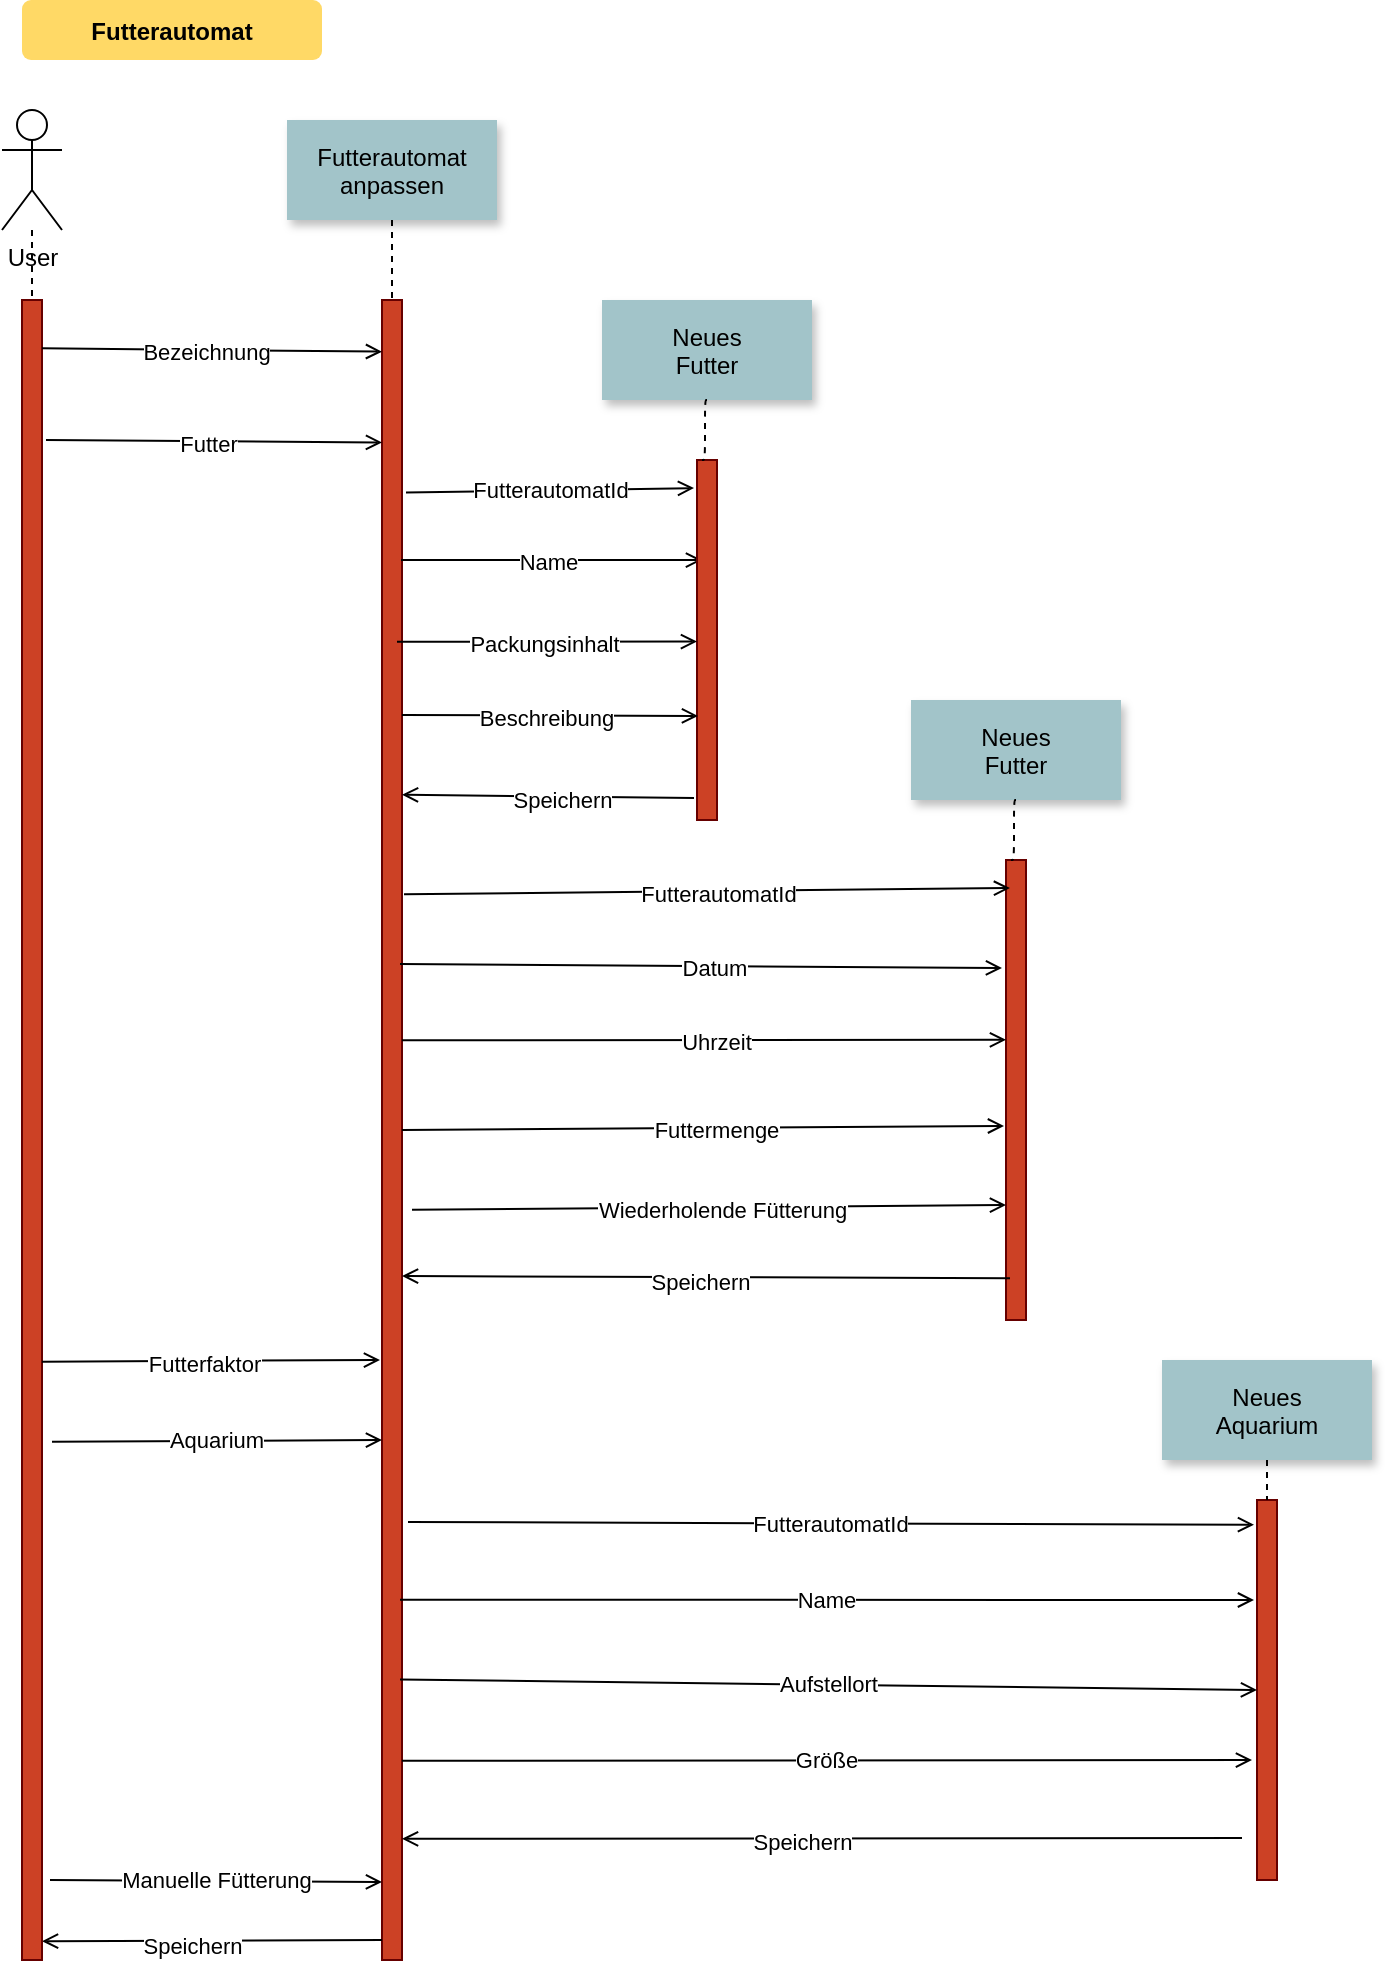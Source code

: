 <mxfile version="24.7.8">
  <diagram name="Page-1" id="9361dd3d-8414-5efd-6122-117bd74ce7a7">
    <mxGraphModel dx="2074" dy="1106" grid="1" gridSize="10" guides="1" tooltips="1" connect="1" arrows="1" fold="1" page="0" pageScale="1.5" pageWidth="826" pageHeight="1169" background="none" math="0" shadow="0">
      <root>
        <mxCell id="0" />
        <mxCell id="1" parent="0" />
        <mxCell id="2" value="" style="fillColor=#CC4125;strokeColor=#660000" parent="1" vertex="1">
          <mxGeometry x="200" y="150" width="10" height="830" as="geometry" />
        </mxCell>
        <mxCell id="4" value="Futterautomat&#xa;anpassen" style="shadow=1;fillColor=#A2C4C9;strokeColor=none" parent="1" vertex="1">
          <mxGeometry x="152.5" y="60" width="105" height="50" as="geometry" />
        </mxCell>
        <mxCell id="33" value="" style="edgeStyle=elbowEdgeStyle;elbow=horizontal;endArrow=none;dashed=1" parent="1" source="4" target="2" edge="1">
          <mxGeometry x="230.0" y="310" width="100" height="100" as="geometry">
            <mxPoint x="230.0" y="410" as="sourcePoint" />
            <mxPoint x="330" y="310" as="targetPoint" />
          </mxGeometry>
        </mxCell>
        <mxCell id="71" value="Futterautomat" style="rounded=1;fontStyle=1;fillColor=#FFD966;strokeColor=none" parent="1" vertex="1">
          <mxGeometry x="20" width="150" height="30" as="geometry" />
        </mxCell>
        <mxCell id="uQfbbPq-rYWejTnJpNVN-107" value="User&lt;div&gt;&lt;br&gt;&lt;/div&gt;" style="shape=umlActor;verticalLabelPosition=bottom;verticalAlign=top;html=1;outlineConnect=0;" vertex="1" parent="1">
          <mxGeometry x="10" y="55" width="30" height="60" as="geometry" />
        </mxCell>
        <mxCell id="uQfbbPq-rYWejTnJpNVN-109" value="" style="endArrow=open;html=1;rounded=0;exitX=0;exitY=0.979;exitDx=0;exitDy=0;exitPerimeter=0;entryX=1;entryY=0.98;entryDx=0;entryDy=0;entryPerimeter=0;endFill=0;" edge="1" parent="1">
          <mxGeometry width="50" height="50" relative="1" as="geometry">
            <mxPoint x="200" y="970" as="sourcePoint" />
            <mxPoint x="30" y="970.61" as="targetPoint" />
          </mxGeometry>
        </mxCell>
        <mxCell id="uQfbbPq-rYWejTnJpNVN-110" value="Speichern" style="edgeLabel;html=1;align=center;verticalAlign=middle;resizable=0;points=[];" vertex="1" connectable="0" parent="uQfbbPq-rYWejTnJpNVN-109">
          <mxGeometry x="0.124" y="2" relative="1" as="geometry">
            <mxPoint as="offset" />
          </mxGeometry>
        </mxCell>
        <mxCell id="uQfbbPq-rYWejTnJpNVN-112" value="" style="fillColor=#CC4125;strokeColor=#660000" vertex="1" parent="1">
          <mxGeometry x="20" y="150" width="10" height="830" as="geometry" />
        </mxCell>
        <mxCell id="uQfbbPq-rYWejTnJpNVN-116" value="" style="edgeStyle=elbowEdgeStyle;elbow=horizontal;endArrow=none;dashed=1;entryX=0.5;entryY=0;entryDx=0;entryDy=0;" edge="1" parent="1" source="uQfbbPq-rYWejTnJpNVN-107" target="uQfbbPq-rYWejTnJpNVN-112">
          <mxGeometry x="230.0" y="310" width="100" height="100" as="geometry">
            <mxPoint x="215" y="120" as="sourcePoint" />
            <mxPoint x="215" y="160" as="targetPoint" />
          </mxGeometry>
        </mxCell>
        <mxCell id="uQfbbPq-rYWejTnJpNVN-120" value="" style="endArrow=open;html=1;rounded=0;endFill=0;exitX=1.1;exitY=0.046;exitDx=0;exitDy=0;exitPerimeter=0;entryX=0.1;entryY=0.048;entryDx=0;entryDy=0;entryPerimeter=0;" edge="1" parent="1">
          <mxGeometry width="50" height="50" relative="1" as="geometry">
            <mxPoint x="30" y="174.17" as="sourcePoint" />
            <mxPoint x="200" y="175.83" as="targetPoint" />
          </mxGeometry>
        </mxCell>
        <mxCell id="uQfbbPq-rYWejTnJpNVN-121" value="Bezeichnung" style="edgeLabel;html=1;align=center;verticalAlign=middle;resizable=0;points=[];" vertex="1" connectable="0" parent="uQfbbPq-rYWejTnJpNVN-120">
          <mxGeometry x="-0.147" relative="1" as="geometry">
            <mxPoint x="9" y="1" as="offset" />
          </mxGeometry>
        </mxCell>
        <mxCell id="uQfbbPq-rYWejTnJpNVN-122" value="" style="endArrow=open;html=1;rounded=0;endFill=0;exitX=1.1;exitY=0.119;exitDx=0;exitDy=0;exitPerimeter=0;" edge="1" parent="1">
          <mxGeometry width="50" height="50" relative="1" as="geometry">
            <mxPoint x="32" y="220.0" as="sourcePoint" />
            <mxPoint x="200" y="221.23" as="targetPoint" />
          </mxGeometry>
        </mxCell>
        <mxCell id="uQfbbPq-rYWejTnJpNVN-123" value="Futter" style="edgeLabel;html=1;align=center;verticalAlign=middle;resizable=0;points=[];" vertex="1" connectable="0" parent="uQfbbPq-rYWejTnJpNVN-122">
          <mxGeometry x="-0.147" relative="1" as="geometry">
            <mxPoint x="9" y="1" as="offset" />
          </mxGeometry>
        </mxCell>
        <mxCell id="uQfbbPq-rYWejTnJpNVN-124" value="Neues&#xa;Futter" style="shadow=1;fillColor=#A2C4C9;strokeColor=none" vertex="1" parent="1">
          <mxGeometry x="310" y="150" width="105" height="50" as="geometry" />
        </mxCell>
        <mxCell id="uQfbbPq-rYWejTnJpNVN-125" value="" style="endArrow=open;html=1;rounded=0;endFill=0;exitX=1.2;exitY=0.146;exitDx=0;exitDy=0;exitPerimeter=0;entryX=0.25;entryY=0.278;entryDx=0;entryDy=0;entryPerimeter=0;" edge="1" parent="1" target="uQfbbPq-rYWejTnJpNVN-127">
          <mxGeometry width="50" height="50" relative="1" as="geometry">
            <mxPoint x="209.5" y="280.0" as="sourcePoint" />
            <mxPoint x="330" y="270" as="targetPoint" />
          </mxGeometry>
        </mxCell>
        <mxCell id="uQfbbPq-rYWejTnJpNVN-126" value="Name" style="edgeLabel;html=1;align=center;verticalAlign=middle;resizable=0;points=[];" vertex="1" connectable="0" parent="uQfbbPq-rYWejTnJpNVN-125">
          <mxGeometry x="-0.147" relative="1" as="geometry">
            <mxPoint x="9" y="1" as="offset" />
          </mxGeometry>
        </mxCell>
        <mxCell id="uQfbbPq-rYWejTnJpNVN-127" value="" style="fillColor=#CC4125;strokeColor=#660000" vertex="1" parent="1">
          <mxGeometry x="357.5" y="230" width="10" height="180" as="geometry" />
        </mxCell>
        <mxCell id="uQfbbPq-rYWejTnJpNVN-128" value="" style="edgeStyle=elbowEdgeStyle;elbow=horizontal;endArrow=none;dashed=1;entryX=0.25;entryY=0;entryDx=0;entryDy=0;exitX=0.5;exitY=1;exitDx=0;exitDy=0;" edge="1" parent="1" source="uQfbbPq-rYWejTnJpNVN-124" target="uQfbbPq-rYWejTnJpNVN-127">
          <mxGeometry x="230.0" y="310" width="100" height="100" as="geometry">
            <mxPoint x="215" y="120" as="sourcePoint" />
            <mxPoint x="215" y="160" as="targetPoint" />
          </mxGeometry>
        </mxCell>
        <mxCell id="uQfbbPq-rYWejTnJpNVN-130" value="" style="endArrow=open;html=1;rounded=0;endFill=0;exitX=1;exitY=0.213;exitDx=0;exitDy=0;exitPerimeter=0;entryX=0.25;entryY=0.094;entryDx=0;entryDy=0;entryPerimeter=0;" edge="1" parent="1">
          <mxGeometry width="50" height="50" relative="1" as="geometry">
            <mxPoint x="207.5" y="320.87" as="sourcePoint" />
            <mxPoint x="357.5" y="320.76" as="targetPoint" />
          </mxGeometry>
        </mxCell>
        <mxCell id="uQfbbPq-rYWejTnJpNVN-131" value="Packungsinhalt" style="edgeLabel;html=1;align=center;verticalAlign=middle;resizable=0;points=[];" vertex="1" connectable="0" parent="uQfbbPq-rYWejTnJpNVN-130">
          <mxGeometry x="-0.147" relative="1" as="geometry">
            <mxPoint x="9" y="1" as="offset" />
          </mxGeometry>
        </mxCell>
        <mxCell id="uQfbbPq-rYWejTnJpNVN-133" value="" style="endArrow=open;html=1;rounded=0;endFill=0;entryX=0.05;entryY=0.711;entryDx=0;entryDy=0;exitX=1;exitY=0.25;exitDx=0;exitDy=0;entryPerimeter=0;" edge="1" parent="1" source="2" target="uQfbbPq-rYWejTnJpNVN-127">
          <mxGeometry width="50" height="50" relative="1" as="geometry">
            <mxPoint x="240" y="360" as="sourcePoint" />
            <mxPoint x="353.5" y="359.98" as="targetPoint" />
          </mxGeometry>
        </mxCell>
        <mxCell id="uQfbbPq-rYWejTnJpNVN-134" value="Beschreibung" style="edgeLabel;html=1;align=center;verticalAlign=middle;resizable=0;points=[];" vertex="1" connectable="0" parent="uQfbbPq-rYWejTnJpNVN-133">
          <mxGeometry x="-0.147" relative="1" as="geometry">
            <mxPoint x="9" y="1" as="offset" />
          </mxGeometry>
        </mxCell>
        <mxCell id="uQfbbPq-rYWejTnJpNVN-135" value="FutterautomatId" style="endArrow=open;html=1;rounded=0;endFill=0;entryX=-0.15;entryY=0.078;entryDx=0;entryDy=0;entryPerimeter=0;exitX=1.2;exitY=0.116;exitDx=0;exitDy=0;exitPerimeter=0;" edge="1" parent="1" source="2" target="uQfbbPq-rYWejTnJpNVN-127">
          <mxGeometry width="50" height="50" relative="1" as="geometry">
            <mxPoint x="212" y="240" as="sourcePoint" />
            <mxPoint x="320" y="250" as="targetPoint" />
          </mxGeometry>
        </mxCell>
        <mxCell id="uQfbbPq-rYWejTnJpNVN-137" value="Neues&#xa;Futter" style="shadow=1;fillColor=#A2C4C9;strokeColor=none" vertex="1" parent="1">
          <mxGeometry x="464.5" y="350" width="105" height="50" as="geometry" />
        </mxCell>
        <mxCell id="uQfbbPq-rYWejTnJpNVN-138" value="" style="fillColor=#CC4125;strokeColor=#660000" vertex="1" parent="1">
          <mxGeometry x="512" y="430" width="10" height="230" as="geometry" />
        </mxCell>
        <mxCell id="uQfbbPq-rYWejTnJpNVN-139" value="" style="edgeStyle=elbowEdgeStyle;elbow=horizontal;endArrow=none;dashed=1;entryX=0.25;entryY=0;entryDx=0;entryDy=0;exitX=0.5;exitY=1;exitDx=0;exitDy=0;" edge="1" parent="1" source="uQfbbPq-rYWejTnJpNVN-137" target="uQfbbPq-rYWejTnJpNVN-138">
          <mxGeometry x="230.0" y="310" width="100" height="100" as="geometry">
            <mxPoint x="373" y="120" as="sourcePoint" />
            <mxPoint x="370" y="240" as="targetPoint" />
          </mxGeometry>
        </mxCell>
        <mxCell id="uQfbbPq-rYWejTnJpNVN-140" value="" style="endArrow=open;html=1;rounded=0;endFill=0;exitX=1.1;exitY=0.358;exitDx=0;exitDy=0;exitPerimeter=0;entryX=0.2;entryY=0.061;entryDx=0;entryDy=0;entryPerimeter=0;" edge="1" parent="1" source="2" target="uQfbbPq-rYWejTnJpNVN-138">
          <mxGeometry width="50" height="50" relative="1" as="geometry">
            <mxPoint x="210" y="460.71" as="sourcePoint" />
            <mxPoint x="440" y="430" as="targetPoint" />
          </mxGeometry>
        </mxCell>
        <mxCell id="uQfbbPq-rYWejTnJpNVN-141" value="FutterautomatId" style="edgeLabel;html=1;align=center;verticalAlign=middle;resizable=0;points=[];" vertex="1" connectable="0" parent="uQfbbPq-rYWejTnJpNVN-140">
          <mxGeometry x="-0.147" relative="1" as="geometry">
            <mxPoint x="28" y="1" as="offset" />
          </mxGeometry>
        </mxCell>
        <mxCell id="uQfbbPq-rYWejTnJpNVN-143" value="" style="endArrow=open;html=1;rounded=0;endFill=0;exitX=0.9;exitY=0.4;exitDx=0;exitDy=0;exitPerimeter=0;" edge="1" parent="1" source="2">
          <mxGeometry width="50" height="50" relative="1" as="geometry">
            <mxPoint x="211" y="496.7" as="sourcePoint" />
            <mxPoint x="510" y="484" as="targetPoint" />
          </mxGeometry>
        </mxCell>
        <mxCell id="uQfbbPq-rYWejTnJpNVN-144" value="Datum" style="edgeLabel;html=1;align=center;verticalAlign=middle;resizable=0;points=[];" vertex="1" connectable="0" parent="uQfbbPq-rYWejTnJpNVN-143">
          <mxGeometry x="-0.147" relative="1" as="geometry">
            <mxPoint x="28" y="1" as="offset" />
          </mxGeometry>
        </mxCell>
        <mxCell id="uQfbbPq-rYWejTnJpNVN-145" value="" style="endArrow=open;html=1;rounded=0;endFill=0;exitX=1;exitY=0.446;exitDx=0;exitDy=0;exitPerimeter=0;entryX=0;entryY=0.391;entryDx=0;entryDy=0;entryPerimeter=0;" edge="1" parent="1" source="2" target="uQfbbPq-rYWejTnJpNVN-138">
          <mxGeometry width="50" height="50" relative="1" as="geometry">
            <mxPoint x="211" y="541.84" as="sourcePoint" />
            <mxPoint x="460" y="530" as="targetPoint" />
          </mxGeometry>
        </mxCell>
        <mxCell id="uQfbbPq-rYWejTnJpNVN-146" value="Uhrzeit" style="edgeLabel;html=1;align=center;verticalAlign=middle;resizable=0;points=[];" vertex="1" connectable="0" parent="uQfbbPq-rYWejTnJpNVN-145">
          <mxGeometry x="-0.147" relative="1" as="geometry">
            <mxPoint x="28" y="1" as="offset" />
          </mxGeometry>
        </mxCell>
        <mxCell id="uQfbbPq-rYWejTnJpNVN-147" value="" style="endArrow=open;html=1;rounded=0;endFill=0;exitX=1;exitY=0.5;exitDx=0;exitDy=0;entryX=-0.1;entryY=0.578;entryDx=0;entryDy=0;entryPerimeter=0;" edge="1" parent="1" source="2" target="uQfbbPq-rYWejTnJpNVN-138">
          <mxGeometry width="50" height="50" relative="1" as="geometry">
            <mxPoint x="211" y="580.27" as="sourcePoint" />
            <mxPoint x="510" y="565" as="targetPoint" />
          </mxGeometry>
        </mxCell>
        <mxCell id="uQfbbPq-rYWejTnJpNVN-148" value="Futtermenge" style="edgeLabel;html=1;align=center;verticalAlign=middle;resizable=0;points=[];" vertex="1" connectable="0" parent="uQfbbPq-rYWejTnJpNVN-147">
          <mxGeometry x="-0.147" relative="1" as="geometry">
            <mxPoint x="28" y="1" as="offset" />
          </mxGeometry>
        </mxCell>
        <mxCell id="uQfbbPq-rYWejTnJpNVN-149" value="" style="endArrow=open;html=1;rounded=0;entryX=1;entryY=0.298;entryDx=0;entryDy=0;entryPerimeter=0;exitX=-0.15;exitY=0.939;exitDx=0;exitDy=0;exitPerimeter=0;endFill=0;" edge="1" parent="1" source="uQfbbPq-rYWejTnJpNVN-127" target="2">
          <mxGeometry width="50" height="50" relative="1" as="geometry">
            <mxPoint x="310" y="400" as="sourcePoint" />
            <mxPoint x="40" y="758" as="targetPoint" />
          </mxGeometry>
        </mxCell>
        <mxCell id="uQfbbPq-rYWejTnJpNVN-150" value="Speichern" style="edgeLabel;html=1;align=center;verticalAlign=middle;resizable=0;points=[];" vertex="1" connectable="0" parent="uQfbbPq-rYWejTnJpNVN-149">
          <mxGeometry x="0.124" y="2" relative="1" as="geometry">
            <mxPoint x="16" as="offset" />
          </mxGeometry>
        </mxCell>
        <mxCell id="uQfbbPq-rYWejTnJpNVN-151" value="" style="endArrow=open;html=1;rounded=0;endFill=0;exitX=1.5;exitY=0.548;exitDx=0;exitDy=0;exitPerimeter=0;entryX=0;entryY=0.75;entryDx=0;entryDy=0;" edge="1" parent="1" source="2" target="uQfbbPq-rYWejTnJpNVN-138">
          <mxGeometry width="50" height="50" relative="1" as="geometry">
            <mxPoint x="220" y="570" as="sourcePoint" />
            <mxPoint x="521" y="573" as="targetPoint" />
          </mxGeometry>
        </mxCell>
        <mxCell id="uQfbbPq-rYWejTnJpNVN-152" value="Wiederholende Fütterung" style="edgeLabel;html=1;align=center;verticalAlign=middle;resizable=0;points=[];" vertex="1" connectable="0" parent="uQfbbPq-rYWejTnJpNVN-151">
          <mxGeometry x="-0.147" relative="1" as="geometry">
            <mxPoint x="28" y="1" as="offset" />
          </mxGeometry>
        </mxCell>
        <mxCell id="uQfbbPq-rYWejTnJpNVN-153" value="" style="endArrow=open;html=1;rounded=0;exitX=0.2;exitY=0.909;exitDx=0;exitDy=0;exitPerimeter=0;endFill=0;" edge="1" parent="1" source="uQfbbPq-rYWejTnJpNVN-138">
          <mxGeometry width="50" height="50" relative="1" as="geometry">
            <mxPoint x="366" y="409" as="sourcePoint" />
            <mxPoint x="210" y="638" as="targetPoint" />
          </mxGeometry>
        </mxCell>
        <mxCell id="uQfbbPq-rYWejTnJpNVN-154" value="Speichern" style="edgeLabel;html=1;align=center;verticalAlign=middle;resizable=0;points=[];" vertex="1" connectable="0" parent="uQfbbPq-rYWejTnJpNVN-153">
          <mxGeometry x="0.124" y="2" relative="1" as="geometry">
            <mxPoint x="16" as="offset" />
          </mxGeometry>
        </mxCell>
        <mxCell id="uQfbbPq-rYWejTnJpNVN-155" value="" style="endArrow=open;html=1;rounded=0;endFill=0;exitX=0.9;exitY=0.691;exitDx=0;exitDy=0;exitPerimeter=0;entryX=-0.2;entryY=0.69;entryDx=0;entryDy=0;entryPerimeter=0;" edge="1" parent="1">
          <mxGeometry width="50" height="50" relative="1" as="geometry">
            <mxPoint x="30" y="680.83" as="sourcePoint" />
            <mxPoint x="199" y="680.0" as="targetPoint" />
          </mxGeometry>
        </mxCell>
        <mxCell id="uQfbbPq-rYWejTnJpNVN-156" value="Futterfaktor" style="edgeLabel;html=1;align=center;verticalAlign=middle;resizable=0;points=[];" vertex="1" connectable="0" parent="uQfbbPq-rYWejTnJpNVN-155">
          <mxGeometry x="-0.147" relative="1" as="geometry">
            <mxPoint x="9" y="1" as="offset" />
          </mxGeometry>
        </mxCell>
        <mxCell id="uQfbbPq-rYWejTnJpNVN-157" value="Aquarium" style="endArrow=open;html=1;rounded=0;endFill=0;exitX=1.3;exitY=0.743;exitDx=0;exitDy=0;exitPerimeter=0;entryX=-0.2;entryY=0.742;entryDx=0;entryDy=0;entryPerimeter=0;" edge="1" parent="1">
          <mxGeometry width="50" height="50" relative="1" as="geometry">
            <mxPoint x="35" y="720.83" as="sourcePoint" />
            <mxPoint x="200" y="720.0" as="targetPoint" />
          </mxGeometry>
        </mxCell>
        <mxCell id="uQfbbPq-rYWejTnJpNVN-159" value="FutterautomatId" style="endArrow=open;html=1;rounded=0;endFill=0;entryX=-0.15;entryY=0.065;entryDx=0;entryDy=0;entryPerimeter=0;" edge="1" parent="1" target="uQfbbPq-rYWejTnJpNVN-162">
          <mxGeometry width="50" height="50" relative="1" as="geometry">
            <mxPoint x="213" y="761" as="sourcePoint" />
            <mxPoint x="590" y="762" as="targetPoint" />
          </mxGeometry>
        </mxCell>
        <mxCell id="uQfbbPq-rYWejTnJpNVN-160" value="Manuelle Fütterung" style="endArrow=open;html=1;rounded=0;endFill=0;exitX=1;exitY=0.938;exitDx=0;exitDy=0;exitPerimeter=0;entryX=-0.4;entryY=0.939;entryDx=0;entryDy=0;entryPerimeter=0;" edge="1" parent="1">
          <mxGeometry width="50" height="50" relative="1" as="geometry">
            <mxPoint x="34" y="940" as="sourcePoint" />
            <mxPoint x="200" y="941" as="targetPoint" />
          </mxGeometry>
        </mxCell>
        <mxCell id="uQfbbPq-rYWejTnJpNVN-161" value="Neues&#xa;Aquarium" style="shadow=1;fillColor=#A2C4C9;strokeColor=none" vertex="1" parent="1">
          <mxGeometry x="590" y="680" width="105" height="50" as="geometry" />
        </mxCell>
        <mxCell id="uQfbbPq-rYWejTnJpNVN-162" value="" style="fillColor=#CC4125;strokeColor=#660000" vertex="1" parent="1">
          <mxGeometry x="637.5" y="750" width="10" height="190" as="geometry" />
        </mxCell>
        <mxCell id="uQfbbPq-rYWejTnJpNVN-163" value="" style="edgeStyle=elbowEdgeStyle;elbow=horizontal;endArrow=none;dashed=1;entryX=0.5;entryY=0;entryDx=0;entryDy=0;exitX=0.5;exitY=1;exitDx=0;exitDy=0;" edge="1" parent="1" source="uQfbbPq-rYWejTnJpNVN-161" target="uQfbbPq-rYWejTnJpNVN-162">
          <mxGeometry x="230.0" y="310" width="100" height="100" as="geometry">
            <mxPoint x="527" y="410" as="sourcePoint" />
            <mxPoint x="525" y="440" as="targetPoint" />
          </mxGeometry>
        </mxCell>
        <mxCell id="uQfbbPq-rYWejTnJpNVN-164" value="Name" style="endArrow=open;html=1;rounded=0;endFill=0;exitX=0.9;exitY=0.783;exitDx=0;exitDy=0;exitPerimeter=0;" edge="1" parent="1" source="2">
          <mxGeometry width="50" height="50" relative="1" as="geometry">
            <mxPoint x="223" y="771" as="sourcePoint" />
            <mxPoint x="636" y="800" as="targetPoint" />
          </mxGeometry>
        </mxCell>
        <mxCell id="uQfbbPq-rYWejTnJpNVN-165" value="Aufstellort" style="endArrow=open;html=1;rounded=0;endFill=0;exitX=0.9;exitY=0.831;exitDx=0;exitDy=0;exitPerimeter=0;entryX=0;entryY=0.5;entryDx=0;entryDy=0;" edge="1" parent="1" source="2" target="uQfbbPq-rYWejTnJpNVN-162">
          <mxGeometry width="50" height="50" relative="1" as="geometry">
            <mxPoint x="219" y="809" as="sourcePoint" />
            <mxPoint x="648" y="810" as="targetPoint" />
          </mxGeometry>
        </mxCell>
        <mxCell id="uQfbbPq-rYWejTnJpNVN-166" value="Größe" style="endArrow=open;html=1;rounded=0;endFill=0;exitX=1;exitY=0.88;exitDx=0;exitDy=0;exitPerimeter=0;" edge="1" parent="1" source="2">
          <mxGeometry width="50" height="50" relative="1" as="geometry">
            <mxPoint x="219" y="850" as="sourcePoint" />
            <mxPoint x="635" y="880" as="targetPoint" />
          </mxGeometry>
        </mxCell>
        <mxCell id="uQfbbPq-rYWejTnJpNVN-167" value="" style="endArrow=open;html=1;rounded=0;endFill=0;entryX=1;entryY=0.927;entryDx=0;entryDy=0;entryPerimeter=0;" edge="1" parent="1" target="2">
          <mxGeometry width="50" height="50" relative="1" as="geometry">
            <mxPoint x="630" y="919" as="sourcePoint" />
            <mxPoint x="220" y="648" as="targetPoint" />
          </mxGeometry>
        </mxCell>
        <mxCell id="uQfbbPq-rYWejTnJpNVN-168" value="Speichern" style="edgeLabel;html=1;align=center;verticalAlign=middle;resizable=0;points=[];" vertex="1" connectable="0" parent="uQfbbPq-rYWejTnJpNVN-167">
          <mxGeometry x="0.124" y="2" relative="1" as="geometry">
            <mxPoint x="16" as="offset" />
          </mxGeometry>
        </mxCell>
      </root>
    </mxGraphModel>
  </diagram>
</mxfile>
